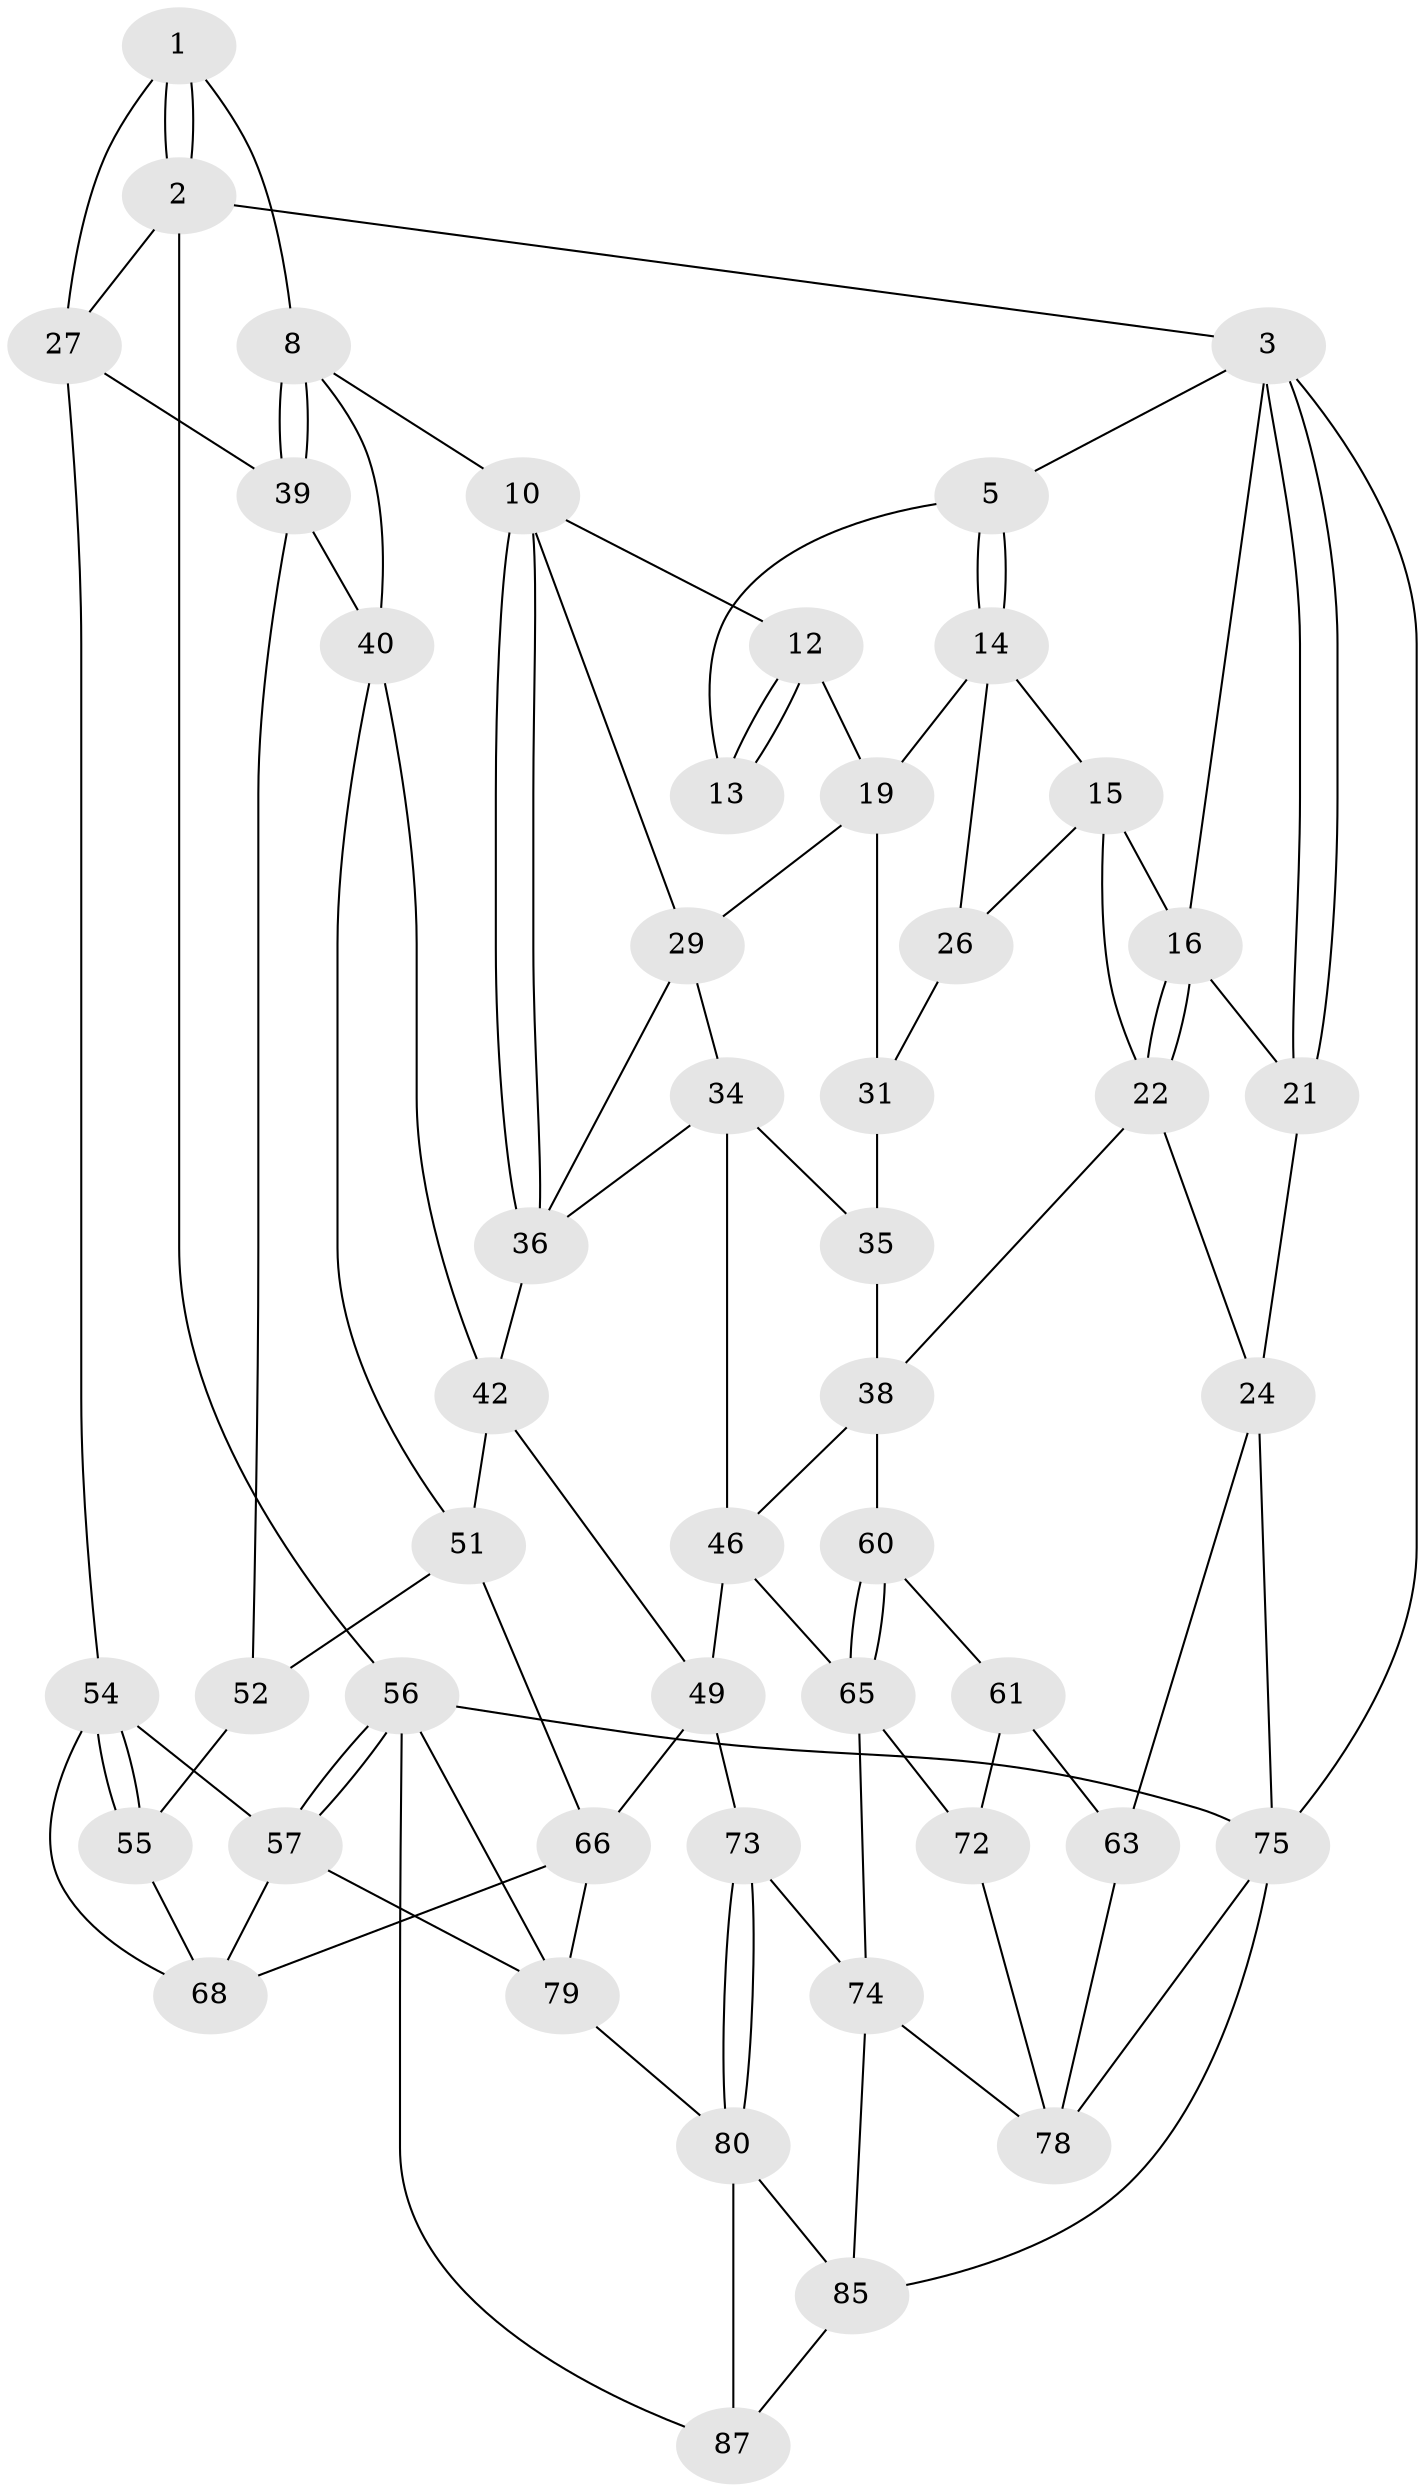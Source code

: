 // original degree distribution, {3: 0.022727272727272728, 5: 0.5454545454545454, 6: 0.20454545454545456, 4: 0.22727272727272727}
// Generated by graph-tools (version 1.1) at 2025/42/03/06/25 10:42:29]
// undirected, 49 vertices, 102 edges
graph export_dot {
graph [start="1"]
  node [color=gray90,style=filled];
  1 [pos="+0.7568075787575881+0",super="+7"];
  2 [pos="+1+0"];
  3 [pos="+0+0",super="+4"];
  5 [pos="+0.21988063334679397+0",super="+6"];
  8 [pos="+0.7059961551390577+0.17967130126142283",super="+9"];
  10 [pos="+0.5866935178950752+0.14462755690246015",super="+11"];
  12 [pos="+0.5743208487817462+0.09800390021863853",super="+18"];
  13 [pos="+0.601642927984602+0"];
  14 [pos="+0.2488639230760883+0",super="+20"];
  15 [pos="+0.09608162052464546+0.11475265665607655",super="+25"];
  16 [pos="+0.06506529054444463+0.07861038700483741",super="+17"];
  19 [pos="+0.36326842946139365+0.08290257352199844",super="+30"];
  21 [pos="+0+0.27359763941338805"];
  22 [pos="+0+0.298410387990811",super="+23"];
  24 [pos="+0+0.3561326906635352",super="+64"];
  26 [pos="+0.1960388432922319+0.13947983959090238"];
  27 [pos="+0.9442330736334236+0.2016697549756218",super="+28"];
  29 [pos="+0.4098757776107635+0.14992693798028925",super="+33"];
  31 [pos="+0.332350887361711+0.1832766393316704",super="+32"];
  34 [pos="+0.42447079696963086+0.2551467322654158",super="+45"];
  35 [pos="+0.4141795873255321+0.2580997159311842",super="+37"];
  36 [pos="+0.5093807413740492+0.23807493069908592",super="+43"];
  38 [pos="+0.2605116123470881+0.34577541859779",super="+47"];
  39 [pos="+0.8375787392927103+0.3215448895897318",super="+44"];
  40 [pos="+0.6370485451299265+0.31791478596327666",super="+41"];
  42 [pos="+0.5940035123953915+0.32085443335714736",super="+48"];
  46 [pos="+0.43025680035141506+0.4187726205637894",super="+50"];
  49 [pos="+0.5004441590830734+0.4826373105282559",super="+67"];
  51 [pos="+0.6411760598198974+0.41129801754236",super="+53"];
  52 [pos="+0.8328826995295363+0.4110030522872584"];
  54 [pos="+1+0.47695050049941445",super="+59"];
  55 [pos="+0.9638261526241825+0.4435409653316533"];
  56 [pos="+1+1",super="+86"];
  57 [pos="+1+0.8469788483415215",super="+58"];
  60 [pos="+0.26564545372797915+0.4616061167669152"];
  61 [pos="+0.23232144666785245+0.49727065242608237",super="+62"];
  63 [pos="+0+0.5332478680196744"];
  65 [pos="+0.3545776937868054+0.5853667491303176",super="+71"];
  66 [pos="+0.7485795597794214+0.5766193475060882",super="+70"];
  68 [pos="+0.9207970415788309+0.5828749052256211",super="+69"];
  72 [pos="+0.27256697780150874+0.6289190589990838",super="+76"];
  73 [pos="+0.46159888253933173+0.728885950281292"];
  74 [pos="+0.44273047154846756+0.738178949666981",super="+77"];
  75 [pos="+0+1",super="+83"];
  78 [pos="+0.22880151437389198+0.8527894758378161",super="+81"];
  79 [pos="+0.7612175227064254+0.7751887775499519",super="+82"];
  80 [pos="+0.7043149229466612+0.7955189205705218",super="+84"];
  85 [pos="+0.48331807603674265+0.8957046629109807",super="+88"];
  87 [pos="+0.6174689222115611+1"];
  1 -- 2;
  1 -- 2;
  1 -- 8;
  1 -- 27;
  2 -- 3;
  2 -- 56;
  2 -- 27;
  3 -- 21;
  3 -- 21;
  3 -- 75;
  3 -- 16;
  3 -- 5;
  5 -- 14;
  5 -- 14;
  5 -- 13;
  8 -- 39;
  8 -- 39;
  8 -- 40;
  8 -- 10;
  10 -- 36;
  10 -- 36;
  10 -- 12;
  10 -- 29;
  12 -- 13 [weight=2];
  12 -- 13;
  12 -- 19;
  14 -- 15;
  14 -- 26;
  14 -- 19;
  15 -- 16;
  15 -- 26;
  15 -- 22;
  16 -- 22;
  16 -- 22;
  16 -- 21;
  19 -- 29;
  19 -- 31;
  21 -- 24;
  22 -- 24;
  22 -- 38;
  24 -- 75;
  24 -- 63;
  26 -- 31;
  27 -- 39;
  27 -- 54;
  29 -- 34;
  29 -- 36;
  31 -- 35 [weight=2];
  34 -- 35;
  34 -- 36;
  34 -- 46;
  35 -- 38;
  36 -- 42;
  38 -- 60;
  38 -- 46;
  39 -- 40;
  39 -- 52;
  40 -- 42;
  40 -- 51;
  42 -- 49;
  42 -- 51;
  46 -- 65;
  46 -- 49;
  49 -- 73;
  49 -- 66;
  51 -- 66;
  51 -- 52;
  52 -- 55;
  54 -- 55;
  54 -- 55;
  54 -- 68;
  54 -- 57;
  55 -- 68;
  56 -- 57;
  56 -- 57;
  56 -- 75;
  56 -- 87;
  56 -- 79;
  57 -- 79;
  57 -- 68;
  60 -- 61;
  60 -- 65;
  60 -- 65;
  61 -- 72 [weight=2];
  61 -- 63;
  63 -- 78;
  65 -- 72;
  65 -- 74;
  66 -- 79;
  66 -- 68;
  72 -- 78;
  73 -- 74;
  73 -- 80;
  73 -- 80;
  74 -- 85;
  74 -- 78;
  75 -- 78;
  75 -- 85;
  79 -- 80;
  80 -- 85;
  80 -- 87;
  85 -- 87;
}
